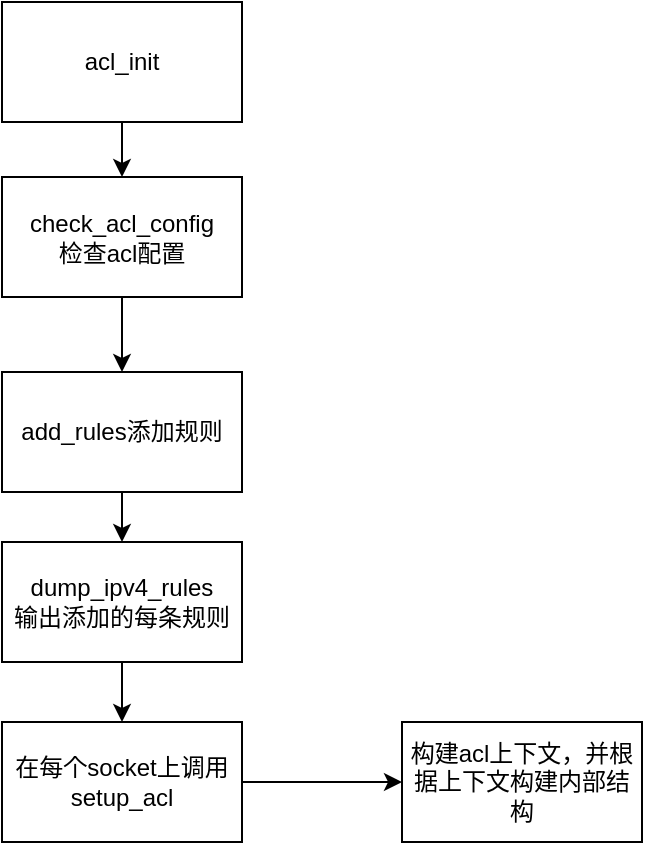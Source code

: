 <mxfile version="10.5.1" type="github"><diagram id="Dr3OP1-xZV8rFZLWSQkv" name="Page-1"><mxGraphModel dx="1320" dy="404" grid="1" gridSize="10" guides="1" tooltips="1" connect="1" arrows="1" fold="1" page="1" pageScale="1" pageWidth="827" pageHeight="1169" math="0" shadow="0"><root><mxCell id="0"/><mxCell id="1" parent="0"/><mxCell id="qojqPolM5vwAcDbG9HkK-3" value="" style="edgeStyle=orthogonalEdgeStyle;rounded=0;orthogonalLoop=1;jettySize=auto;html=1;" edge="1" parent="1" source="qojqPolM5vwAcDbG9HkK-1" target="qojqPolM5vwAcDbG9HkK-2"><mxGeometry relative="1" as="geometry"/></mxCell><mxCell id="qojqPolM5vwAcDbG9HkK-1" value="acl_init" style="rounded=0;whiteSpace=wrap;html=1;" vertex="1" parent="1"><mxGeometry x="260" y="70" width="120" height="60" as="geometry"/></mxCell><mxCell id="qojqPolM5vwAcDbG9HkK-5" value="" style="edgeStyle=orthogonalEdgeStyle;rounded=0;orthogonalLoop=1;jettySize=auto;html=1;" edge="1" parent="1" source="qojqPolM5vwAcDbG9HkK-2" target="qojqPolM5vwAcDbG9HkK-4"><mxGeometry relative="1" as="geometry"/></mxCell><mxCell id="qojqPolM5vwAcDbG9HkK-2" value="check_acl_config&lt;br&gt;检查acl配置&lt;br&gt;" style="rounded=0;whiteSpace=wrap;html=1;" vertex="1" parent="1"><mxGeometry x="260" y="157.5" width="120" height="60" as="geometry"/></mxCell><mxCell id="qojqPolM5vwAcDbG9HkK-7" value="" style="edgeStyle=orthogonalEdgeStyle;rounded=0;orthogonalLoop=1;jettySize=auto;html=1;" edge="1" parent="1" source="qojqPolM5vwAcDbG9HkK-4" target="qojqPolM5vwAcDbG9HkK-6"><mxGeometry relative="1" as="geometry"/></mxCell><mxCell id="qojqPolM5vwAcDbG9HkK-4" value="add_rules添加规则&lt;br&gt;" style="rounded=0;whiteSpace=wrap;html=1;" vertex="1" parent="1"><mxGeometry x="260" y="255" width="120" height="60" as="geometry"/></mxCell><mxCell id="qojqPolM5vwAcDbG9HkK-9" value="" style="edgeStyle=orthogonalEdgeStyle;rounded=0;orthogonalLoop=1;jettySize=auto;html=1;" edge="1" parent="1" source="qojqPolM5vwAcDbG9HkK-6" target="qojqPolM5vwAcDbG9HkK-8"><mxGeometry relative="1" as="geometry"/></mxCell><mxCell id="qojqPolM5vwAcDbG9HkK-6" value="dump_ipv4_rules&lt;br&gt;输出添加的每条规则&lt;br&gt;" style="rounded=0;whiteSpace=wrap;html=1;" vertex="1" parent="1"><mxGeometry x="260" y="340" width="120" height="60" as="geometry"/></mxCell><mxCell id="qojqPolM5vwAcDbG9HkK-11" value="" style="edgeStyle=orthogonalEdgeStyle;rounded=0;orthogonalLoop=1;jettySize=auto;html=1;" edge="1" parent="1" source="qojqPolM5vwAcDbG9HkK-8" target="qojqPolM5vwAcDbG9HkK-10"><mxGeometry relative="1" as="geometry"/></mxCell><mxCell id="qojqPolM5vwAcDbG9HkK-8" value="在每个socket上调用setup_acl" style="rounded=0;whiteSpace=wrap;html=1;" vertex="1" parent="1"><mxGeometry x="260" y="430" width="120" height="60" as="geometry"/></mxCell><mxCell id="qojqPolM5vwAcDbG9HkK-10" value="构建acl上下文，并根据上下文构建内部结构" style="rounded=0;whiteSpace=wrap;html=1;" vertex="1" parent="1"><mxGeometry x="460" y="430" width="120" height="60" as="geometry"/></mxCell></root></mxGraphModel></diagram></mxfile>